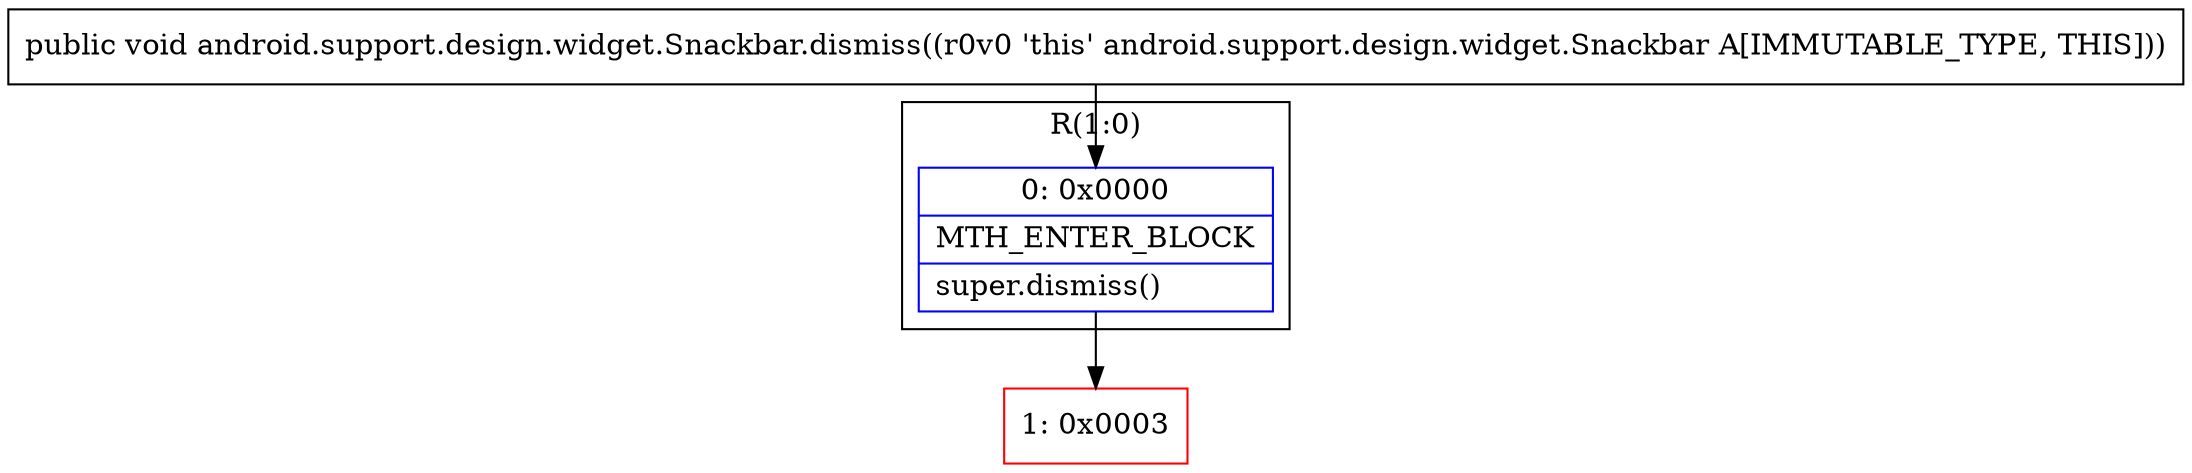 digraph "CFG forandroid.support.design.widget.Snackbar.dismiss()V" {
subgraph cluster_Region_971133077 {
label = "R(1:0)";
node [shape=record,color=blue];
Node_0 [shape=record,label="{0\:\ 0x0000|MTH_ENTER_BLOCK\l|super.dismiss()\l}"];
}
Node_1 [shape=record,color=red,label="{1\:\ 0x0003}"];
MethodNode[shape=record,label="{public void android.support.design.widget.Snackbar.dismiss((r0v0 'this' android.support.design.widget.Snackbar A[IMMUTABLE_TYPE, THIS])) }"];
MethodNode -> Node_0;
Node_0 -> Node_1;
}

